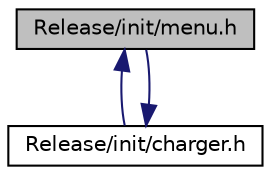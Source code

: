 digraph "Release/init/menu.h"
{
  edge [fontname="Helvetica",fontsize="10",labelfontname="Helvetica",labelfontsize="10"];
  node [fontname="Helvetica",fontsize="10",shape=record];
  Node29 [label="Release/init/menu.h",height=0.2,width=0.4,color="black", fillcolor="grey75", style="filled", fontcolor="black"];
  Node29 -> Node30 [dir="back",color="midnightblue",fontsize="10",style="solid"];
  Node30 [label="Release/init/charger.h",height=0.2,width=0.4,color="black", fillcolor="white", style="filled",URL="$charger_8h.html",tooltip="permet d&#39;afficher les sauvegardes et cliquer sur une "];
  Node30 -> Node29 [dir="back",color="midnightblue",fontsize="10",style="solid"];
}
